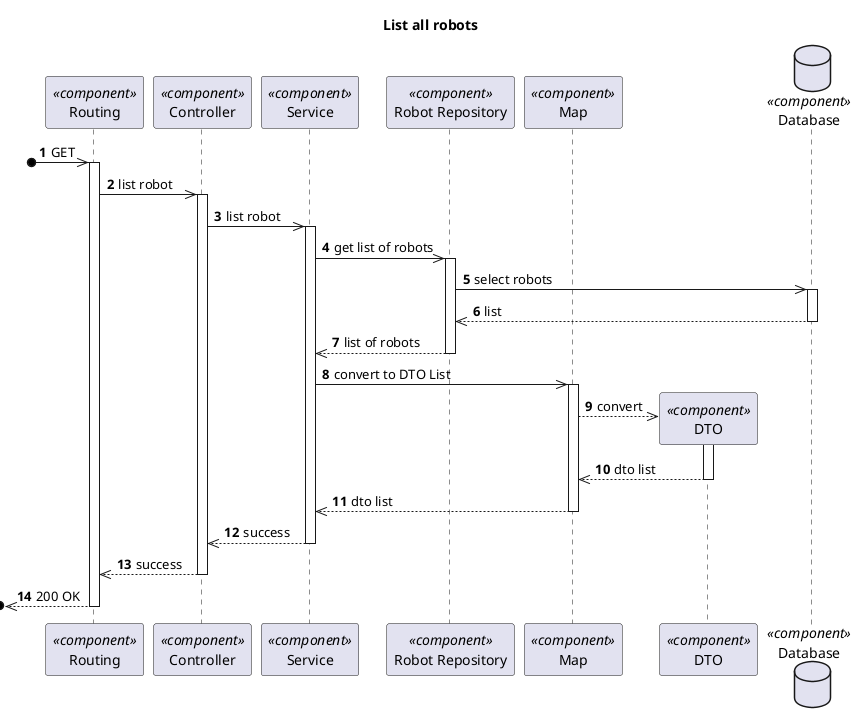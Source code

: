 @startuml Process View - Level 3

autonumber
skinparam packageStyle rect

title List all robots

participant "Routing" as routing <<component>>
participant "Controller" as controller <<component>>
participant "Service" as service <<component>>
participant "Robot Repository" as robotrepo <<component>>
participant "Map" as map <<component>>
participant "DTO" as dto <<component>>
database "Database" as db <<component>>

?o->> routing : GET
activate routing
routing ->> controller : list robot

activate controller
controller ->> service : list robot

activate service
service ->> robotrepo : get list of robots

activate robotrepo
robotrepo ->> db : select robots
activate db
db -->> robotrepo : list
deactivate db

robotrepo -->> service : list of robots
deactivate robotrepo

service ->> map : convert to DTO List
activate map

map -->> dto** : convert
activate dto

dto -->> map : dto list
deactivate dto

map -->> service : dto list
deactivate map

service -->> controller : success
deactivate service

controller -->> routing : success
deactivate controller

?o<<-- routing : 200 OK
deactivate routing

@enduml
